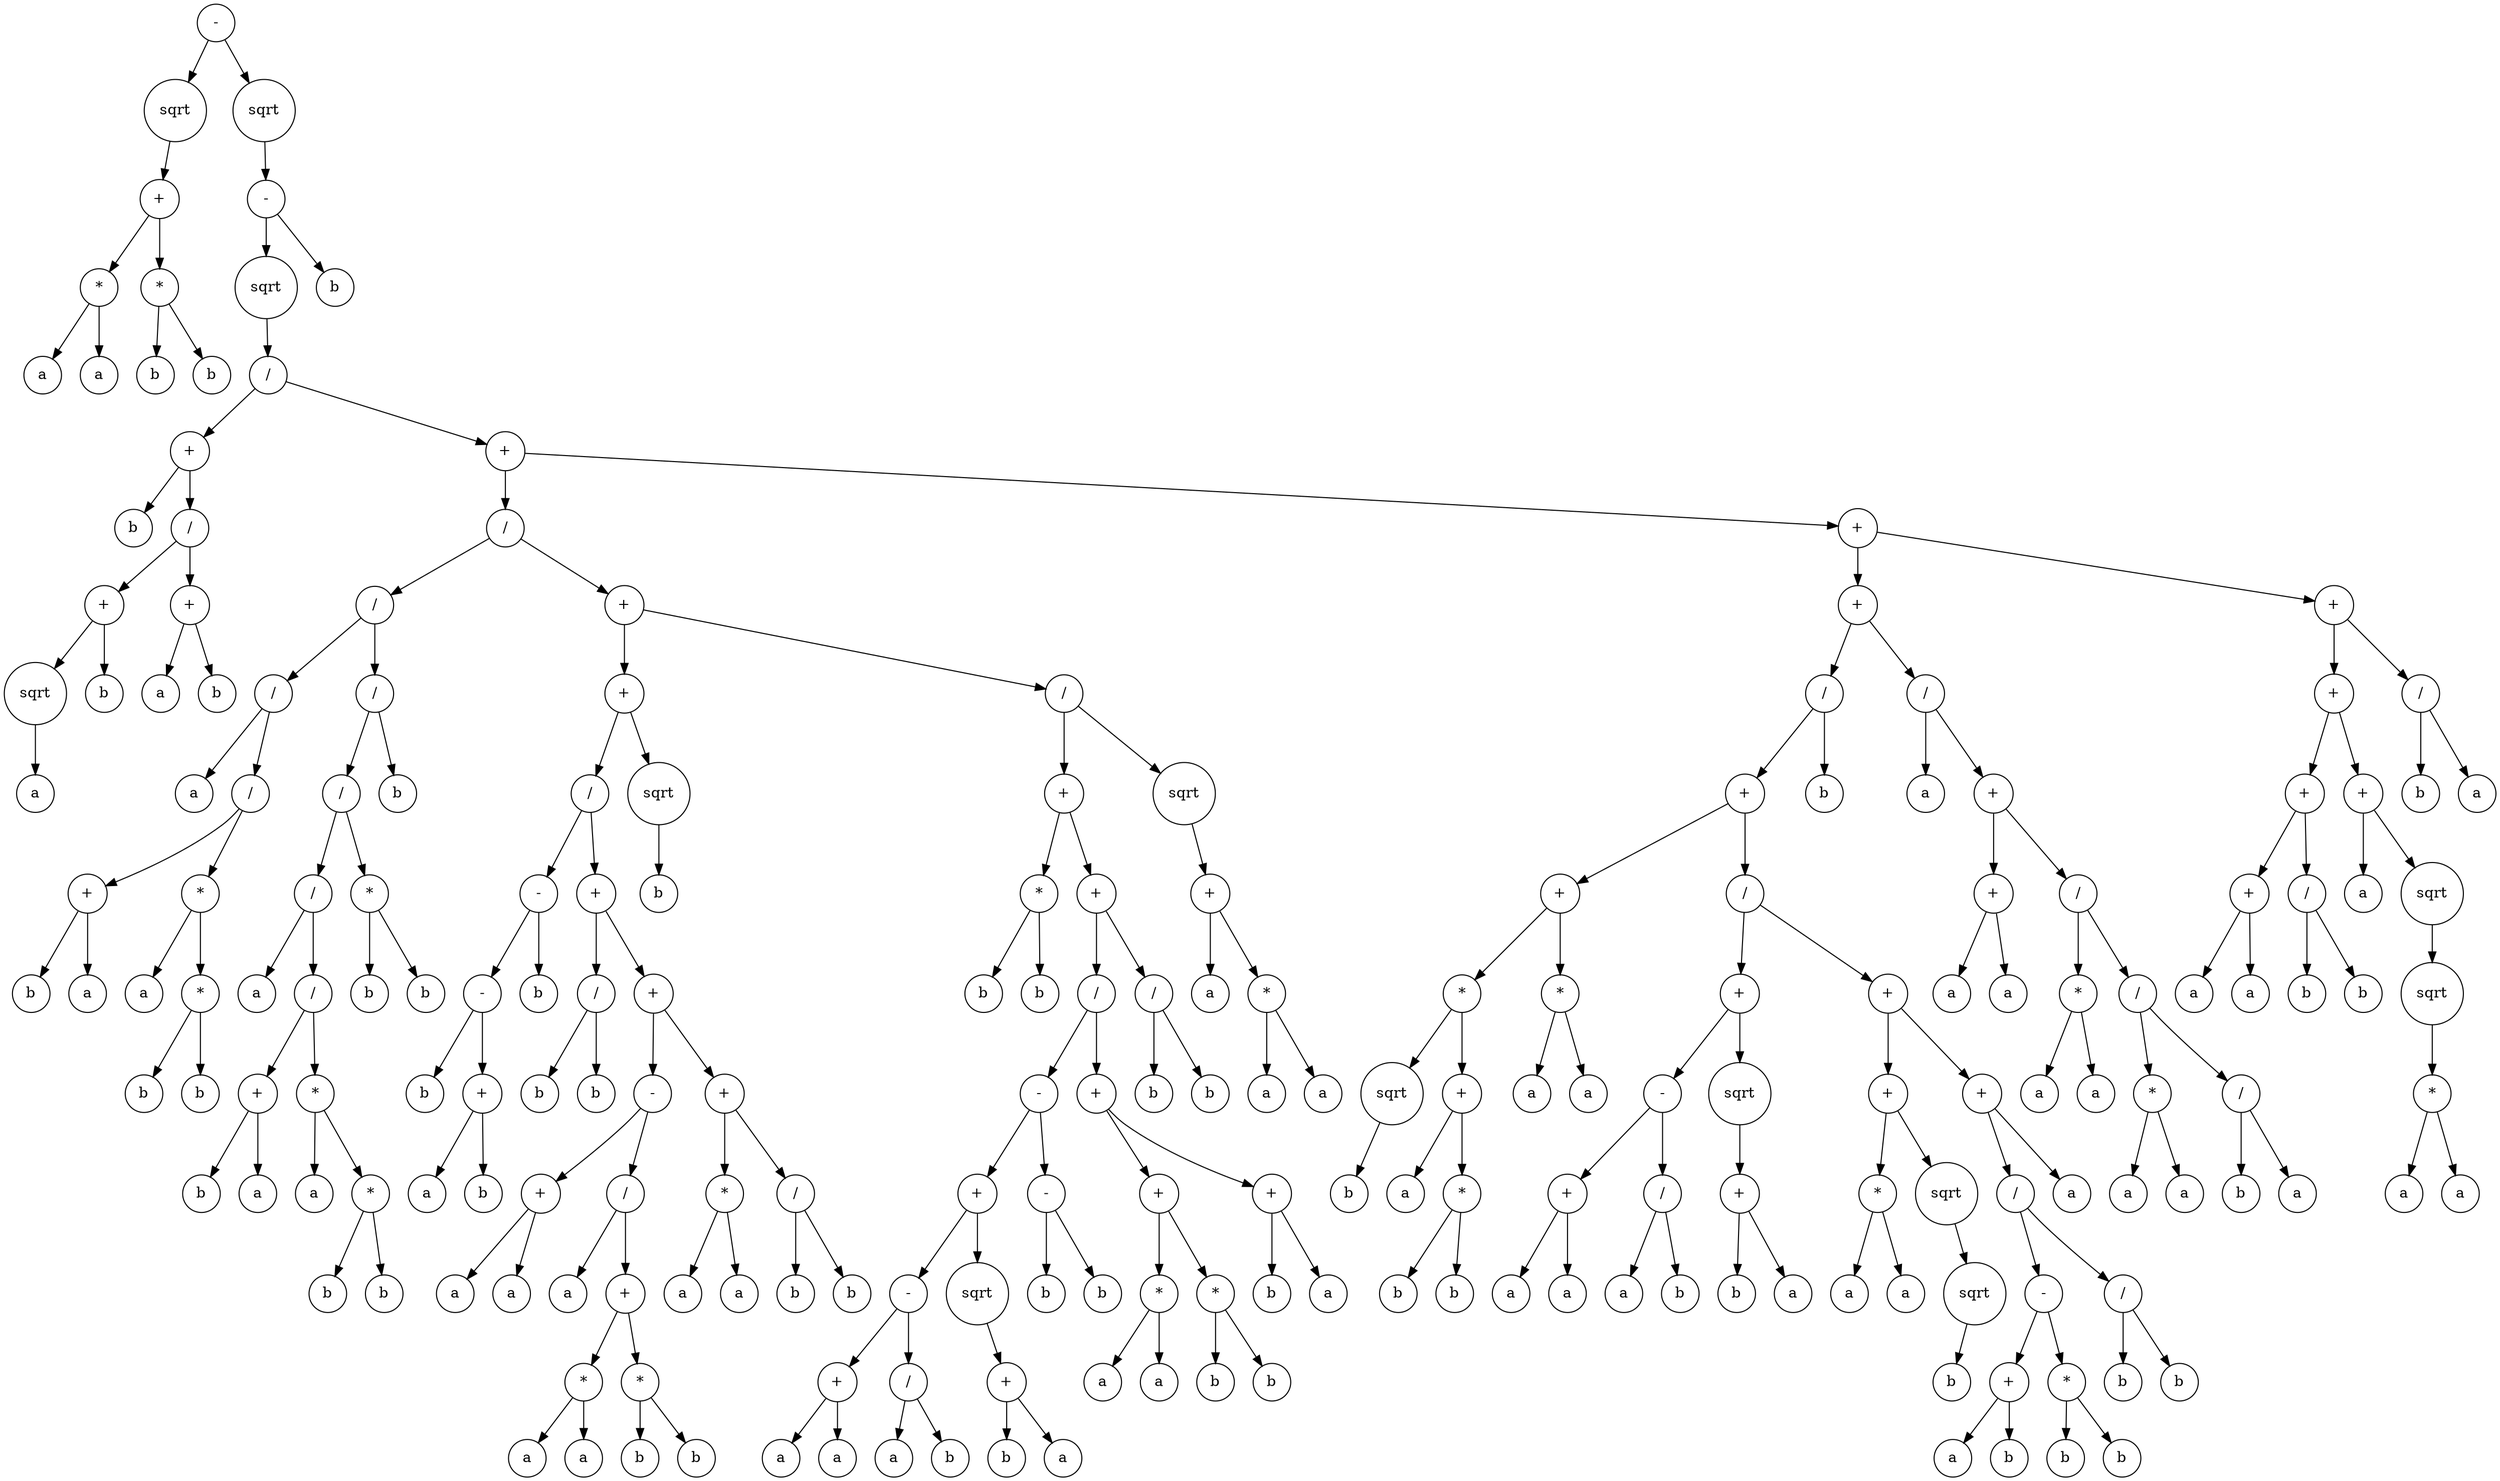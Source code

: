 digraph g {
graph [ordering=out];
node [shape=circle];
n[label = "-"];
n0[label = "sqrt"];
n00[label = "+"];
n000[label = "*"];
n0000[label = "a"];
n000 -> n0000;
n0001[label = "a"];
n000 -> n0001;
n00 -> n000;
n001[label = "*"];
n0010[label = "b"];
n001 -> n0010;
n0011[label = "b"];
n001 -> n0011;
n00 -> n001;
n0 -> n00;
n -> n0;
n1[label = "sqrt"];
n10[label = "-"];
n100[label = "sqrt"];
n1000[label = "/"];
n10000[label = "+"];
n100000[label = "b"];
n10000 -> n100000;
n100001[label = "/"];
n1000010[label = "+"];
n10000100[label = "sqrt"];
n100001000[label = "a"];
n10000100 -> n100001000;
n1000010 -> n10000100;
n10000101[label = "b"];
n1000010 -> n10000101;
n100001 -> n1000010;
n1000011[label = "+"];
n10000110[label = "a"];
n1000011 -> n10000110;
n10000111[label = "b"];
n1000011 -> n10000111;
n100001 -> n1000011;
n10000 -> n100001;
n1000 -> n10000;
n10001[label = "+"];
n100010[label = "/"];
n1000100[label = "/"];
n10001000[label = "/"];
n100010000[label = "a"];
n10001000 -> n100010000;
n100010001[label = "/"];
n1000100010[label = "+"];
n10001000100[label = "b"];
n1000100010 -> n10001000100;
n10001000101[label = "a"];
n1000100010 -> n10001000101;
n100010001 -> n1000100010;
n1000100011[label = "*"];
n10001000110[label = "a"];
n1000100011 -> n10001000110;
n10001000111[label = "*"];
n100010001110[label = "b"];
n10001000111 -> n100010001110;
n100010001111[label = "b"];
n10001000111 -> n100010001111;
n1000100011 -> n10001000111;
n100010001 -> n1000100011;
n10001000 -> n100010001;
n1000100 -> n10001000;
n10001001[label = "/"];
n100010010[label = "/"];
n1000100100[label = "/"];
n10001001000[label = "a"];
n1000100100 -> n10001001000;
n10001001001[label = "/"];
n100010010010[label = "+"];
n1000100100100[label = "b"];
n100010010010 -> n1000100100100;
n1000100100101[label = "a"];
n100010010010 -> n1000100100101;
n10001001001 -> n100010010010;
n100010010011[label = "*"];
n1000100100110[label = "a"];
n100010010011 -> n1000100100110;
n1000100100111[label = "*"];
n10001001001110[label = "b"];
n1000100100111 -> n10001001001110;
n10001001001111[label = "b"];
n1000100100111 -> n10001001001111;
n100010010011 -> n1000100100111;
n10001001001 -> n100010010011;
n1000100100 -> n10001001001;
n100010010 -> n1000100100;
n1000100101[label = "*"];
n10001001010[label = "b"];
n1000100101 -> n10001001010;
n10001001011[label = "b"];
n1000100101 -> n10001001011;
n100010010 -> n1000100101;
n10001001 -> n100010010;
n100010011[label = "b"];
n10001001 -> n100010011;
n1000100 -> n10001001;
n100010 -> n1000100;
n1000101[label = "+"];
n10001010[label = "+"];
n100010100[label = "/"];
n1000101000[label = "-"];
n10001010000[label = "-"];
n100010100000[label = "b"];
n10001010000 -> n100010100000;
n100010100001[label = "+"];
n1000101000010[label = "a"];
n100010100001 -> n1000101000010;
n1000101000011[label = "b"];
n100010100001 -> n1000101000011;
n10001010000 -> n100010100001;
n1000101000 -> n10001010000;
n10001010001[label = "b"];
n1000101000 -> n10001010001;
n100010100 -> n1000101000;
n1000101001[label = "+"];
n10001010010[label = "/"];
n100010100100[label = "b"];
n10001010010 -> n100010100100;
n100010100101[label = "b"];
n10001010010 -> n100010100101;
n1000101001 -> n10001010010;
n10001010011[label = "+"];
n100010100110[label = "-"];
n1000101001100[label = "+"];
n10001010011000[label = "a"];
n1000101001100 -> n10001010011000;
n10001010011001[label = "a"];
n1000101001100 -> n10001010011001;
n100010100110 -> n1000101001100;
n1000101001101[label = "/"];
n10001010011010[label = "a"];
n1000101001101 -> n10001010011010;
n10001010011011[label = "+"];
n100010100110110[label = "*"];
n1000101001101100[label = "a"];
n100010100110110 -> n1000101001101100;
n1000101001101101[label = "a"];
n100010100110110 -> n1000101001101101;
n10001010011011 -> n100010100110110;
n100010100110111[label = "*"];
n1000101001101110[label = "b"];
n100010100110111 -> n1000101001101110;
n1000101001101111[label = "b"];
n100010100110111 -> n1000101001101111;
n10001010011011 -> n100010100110111;
n1000101001101 -> n10001010011011;
n100010100110 -> n1000101001101;
n10001010011 -> n100010100110;
n100010100111[label = "+"];
n1000101001110[label = "*"];
n10001010011100[label = "a"];
n1000101001110 -> n10001010011100;
n10001010011101[label = "a"];
n1000101001110 -> n10001010011101;
n100010100111 -> n1000101001110;
n1000101001111[label = "/"];
n10001010011110[label = "b"];
n1000101001111 -> n10001010011110;
n10001010011111[label = "b"];
n1000101001111 -> n10001010011111;
n100010100111 -> n1000101001111;
n10001010011 -> n100010100111;
n1000101001 -> n10001010011;
n100010100 -> n1000101001;
n10001010 -> n100010100;
n100010101[label = "sqrt"];
n1000101010[label = "b"];
n100010101 -> n1000101010;
n10001010 -> n100010101;
n1000101 -> n10001010;
n10001011[label = "/"];
n100010110[label = "+"];
n1000101100[label = "*"];
n10001011000[label = "b"];
n1000101100 -> n10001011000;
n10001011001[label = "b"];
n1000101100 -> n10001011001;
n100010110 -> n1000101100;
n1000101101[label = "+"];
n10001011010[label = "/"];
n100010110100[label = "-"];
n1000101101000[label = "+"];
n10001011010000[label = "-"];
n100010110100000[label = "+"];
n1000101101000000[label = "a"];
n100010110100000 -> n1000101101000000;
n1000101101000001[label = "a"];
n100010110100000 -> n1000101101000001;
n10001011010000 -> n100010110100000;
n100010110100001[label = "/"];
n1000101101000010[label = "a"];
n100010110100001 -> n1000101101000010;
n1000101101000011[label = "b"];
n100010110100001 -> n1000101101000011;
n10001011010000 -> n100010110100001;
n1000101101000 -> n10001011010000;
n10001011010001[label = "sqrt"];
n100010110100010[label = "+"];
n1000101101000100[label = "b"];
n100010110100010 -> n1000101101000100;
n1000101101000101[label = "a"];
n100010110100010 -> n1000101101000101;
n10001011010001 -> n100010110100010;
n1000101101000 -> n10001011010001;
n100010110100 -> n1000101101000;
n1000101101001[label = "-"];
n10001011010010[label = "b"];
n1000101101001 -> n10001011010010;
n10001011010011[label = "b"];
n1000101101001 -> n10001011010011;
n100010110100 -> n1000101101001;
n10001011010 -> n100010110100;
n100010110101[label = "+"];
n1000101101010[label = "+"];
n10001011010100[label = "*"];
n100010110101000[label = "a"];
n10001011010100 -> n100010110101000;
n100010110101001[label = "a"];
n10001011010100 -> n100010110101001;
n1000101101010 -> n10001011010100;
n10001011010101[label = "*"];
n100010110101010[label = "b"];
n10001011010101 -> n100010110101010;
n100010110101011[label = "b"];
n10001011010101 -> n100010110101011;
n1000101101010 -> n10001011010101;
n100010110101 -> n1000101101010;
n1000101101011[label = "+"];
n10001011010110[label = "b"];
n1000101101011 -> n10001011010110;
n10001011010111[label = "a"];
n1000101101011 -> n10001011010111;
n100010110101 -> n1000101101011;
n10001011010 -> n100010110101;
n1000101101 -> n10001011010;
n10001011011[label = "/"];
n100010110110[label = "b"];
n10001011011 -> n100010110110;
n100010110111[label = "b"];
n10001011011 -> n100010110111;
n1000101101 -> n10001011011;
n100010110 -> n1000101101;
n10001011 -> n100010110;
n100010111[label = "sqrt"];
n1000101110[label = "+"];
n10001011100[label = "a"];
n1000101110 -> n10001011100;
n10001011101[label = "*"];
n100010111010[label = "a"];
n10001011101 -> n100010111010;
n100010111011[label = "a"];
n10001011101 -> n100010111011;
n1000101110 -> n10001011101;
n100010111 -> n1000101110;
n10001011 -> n100010111;
n1000101 -> n10001011;
n100010 -> n1000101;
n10001 -> n100010;
n100011[label = "+"];
n1000110[label = "+"];
n10001100[label = "/"];
n100011000[label = "+"];
n1000110000[label = "+"];
n10001100000[label = "*"];
n100011000000[label = "sqrt"];
n1000110000000[label = "b"];
n100011000000 -> n1000110000000;
n10001100000 -> n100011000000;
n100011000001[label = "+"];
n1000110000010[label = "a"];
n100011000001 -> n1000110000010;
n1000110000011[label = "*"];
n10001100000110[label = "b"];
n1000110000011 -> n10001100000110;
n10001100000111[label = "b"];
n1000110000011 -> n10001100000111;
n100011000001 -> n1000110000011;
n10001100000 -> n100011000001;
n1000110000 -> n10001100000;
n10001100001[label = "*"];
n100011000010[label = "a"];
n10001100001 -> n100011000010;
n100011000011[label = "a"];
n10001100001 -> n100011000011;
n1000110000 -> n10001100001;
n100011000 -> n1000110000;
n1000110001[label = "/"];
n10001100010[label = "+"];
n100011000100[label = "-"];
n1000110001000[label = "+"];
n10001100010000[label = "a"];
n1000110001000 -> n10001100010000;
n10001100010001[label = "a"];
n1000110001000 -> n10001100010001;
n100011000100 -> n1000110001000;
n1000110001001[label = "/"];
n10001100010010[label = "a"];
n1000110001001 -> n10001100010010;
n10001100010011[label = "b"];
n1000110001001 -> n10001100010011;
n100011000100 -> n1000110001001;
n10001100010 -> n100011000100;
n100011000101[label = "sqrt"];
n1000110001010[label = "+"];
n10001100010100[label = "b"];
n1000110001010 -> n10001100010100;
n10001100010101[label = "a"];
n1000110001010 -> n10001100010101;
n100011000101 -> n1000110001010;
n10001100010 -> n100011000101;
n1000110001 -> n10001100010;
n10001100011[label = "+"];
n100011000110[label = "+"];
n1000110001100[label = "*"];
n10001100011000[label = "a"];
n1000110001100 -> n10001100011000;
n10001100011001[label = "a"];
n1000110001100 -> n10001100011001;
n100011000110 -> n1000110001100;
n1000110001101[label = "sqrt"];
n10001100011010[label = "sqrt"];
n100011000110100[label = "b"];
n10001100011010 -> n100011000110100;
n1000110001101 -> n10001100011010;
n100011000110 -> n1000110001101;
n10001100011 -> n100011000110;
n100011000111[label = "+"];
n1000110001110[label = "/"];
n10001100011100[label = "-"];
n100011000111000[label = "+"];
n1000110001110000[label = "a"];
n100011000111000 -> n1000110001110000;
n1000110001110001[label = "b"];
n100011000111000 -> n1000110001110001;
n10001100011100 -> n100011000111000;
n100011000111001[label = "*"];
n1000110001110010[label = "b"];
n100011000111001 -> n1000110001110010;
n1000110001110011[label = "b"];
n100011000111001 -> n1000110001110011;
n10001100011100 -> n100011000111001;
n1000110001110 -> n10001100011100;
n10001100011101[label = "/"];
n100011000111010[label = "b"];
n10001100011101 -> n100011000111010;
n100011000111011[label = "b"];
n10001100011101 -> n100011000111011;
n1000110001110 -> n10001100011101;
n100011000111 -> n1000110001110;
n1000110001111[label = "a"];
n100011000111 -> n1000110001111;
n10001100011 -> n100011000111;
n1000110001 -> n10001100011;
n100011000 -> n1000110001;
n10001100 -> n100011000;
n100011001[label = "b"];
n10001100 -> n100011001;
n1000110 -> n10001100;
n10001101[label = "/"];
n100011010[label = "a"];
n10001101 -> n100011010;
n100011011[label = "+"];
n1000110110[label = "+"];
n10001101100[label = "a"];
n1000110110 -> n10001101100;
n10001101101[label = "a"];
n1000110110 -> n10001101101;
n100011011 -> n1000110110;
n1000110111[label = "/"];
n10001101110[label = "*"];
n100011011100[label = "a"];
n10001101110 -> n100011011100;
n100011011101[label = "a"];
n10001101110 -> n100011011101;
n1000110111 -> n10001101110;
n10001101111[label = "/"];
n100011011110[label = "*"];
n1000110111100[label = "a"];
n100011011110 -> n1000110111100;
n1000110111101[label = "a"];
n100011011110 -> n1000110111101;
n10001101111 -> n100011011110;
n100011011111[label = "/"];
n1000110111110[label = "b"];
n100011011111 -> n1000110111110;
n1000110111111[label = "a"];
n100011011111 -> n1000110111111;
n10001101111 -> n100011011111;
n1000110111 -> n10001101111;
n100011011 -> n1000110111;
n10001101 -> n100011011;
n1000110 -> n10001101;
n100011 -> n1000110;
n1000111[label = "+"];
n10001110[label = "+"];
n100011100[label = "+"];
n1000111000[label = "+"];
n10001110000[label = "a"];
n1000111000 -> n10001110000;
n10001110001[label = "a"];
n1000111000 -> n10001110001;
n100011100 -> n1000111000;
n1000111001[label = "/"];
n10001110010[label = "b"];
n1000111001 -> n10001110010;
n10001110011[label = "b"];
n1000111001 -> n10001110011;
n100011100 -> n1000111001;
n10001110 -> n100011100;
n100011101[label = "+"];
n1000111010[label = "a"];
n100011101 -> n1000111010;
n1000111011[label = "sqrt"];
n10001110110[label = "sqrt"];
n100011101100[label = "*"];
n1000111011000[label = "a"];
n100011101100 -> n1000111011000;
n1000111011001[label = "a"];
n100011101100 -> n1000111011001;
n10001110110 -> n100011101100;
n1000111011 -> n10001110110;
n100011101 -> n1000111011;
n10001110 -> n100011101;
n1000111 -> n10001110;
n10001111[label = "/"];
n100011110[label = "b"];
n10001111 -> n100011110;
n100011111[label = "a"];
n10001111 -> n100011111;
n1000111 -> n10001111;
n100011 -> n1000111;
n10001 -> n100011;
n1000 -> n10001;
n100 -> n1000;
n10 -> n100;
n101[label = "b"];
n10 -> n101;
n1 -> n10;
n -> n1;
}
